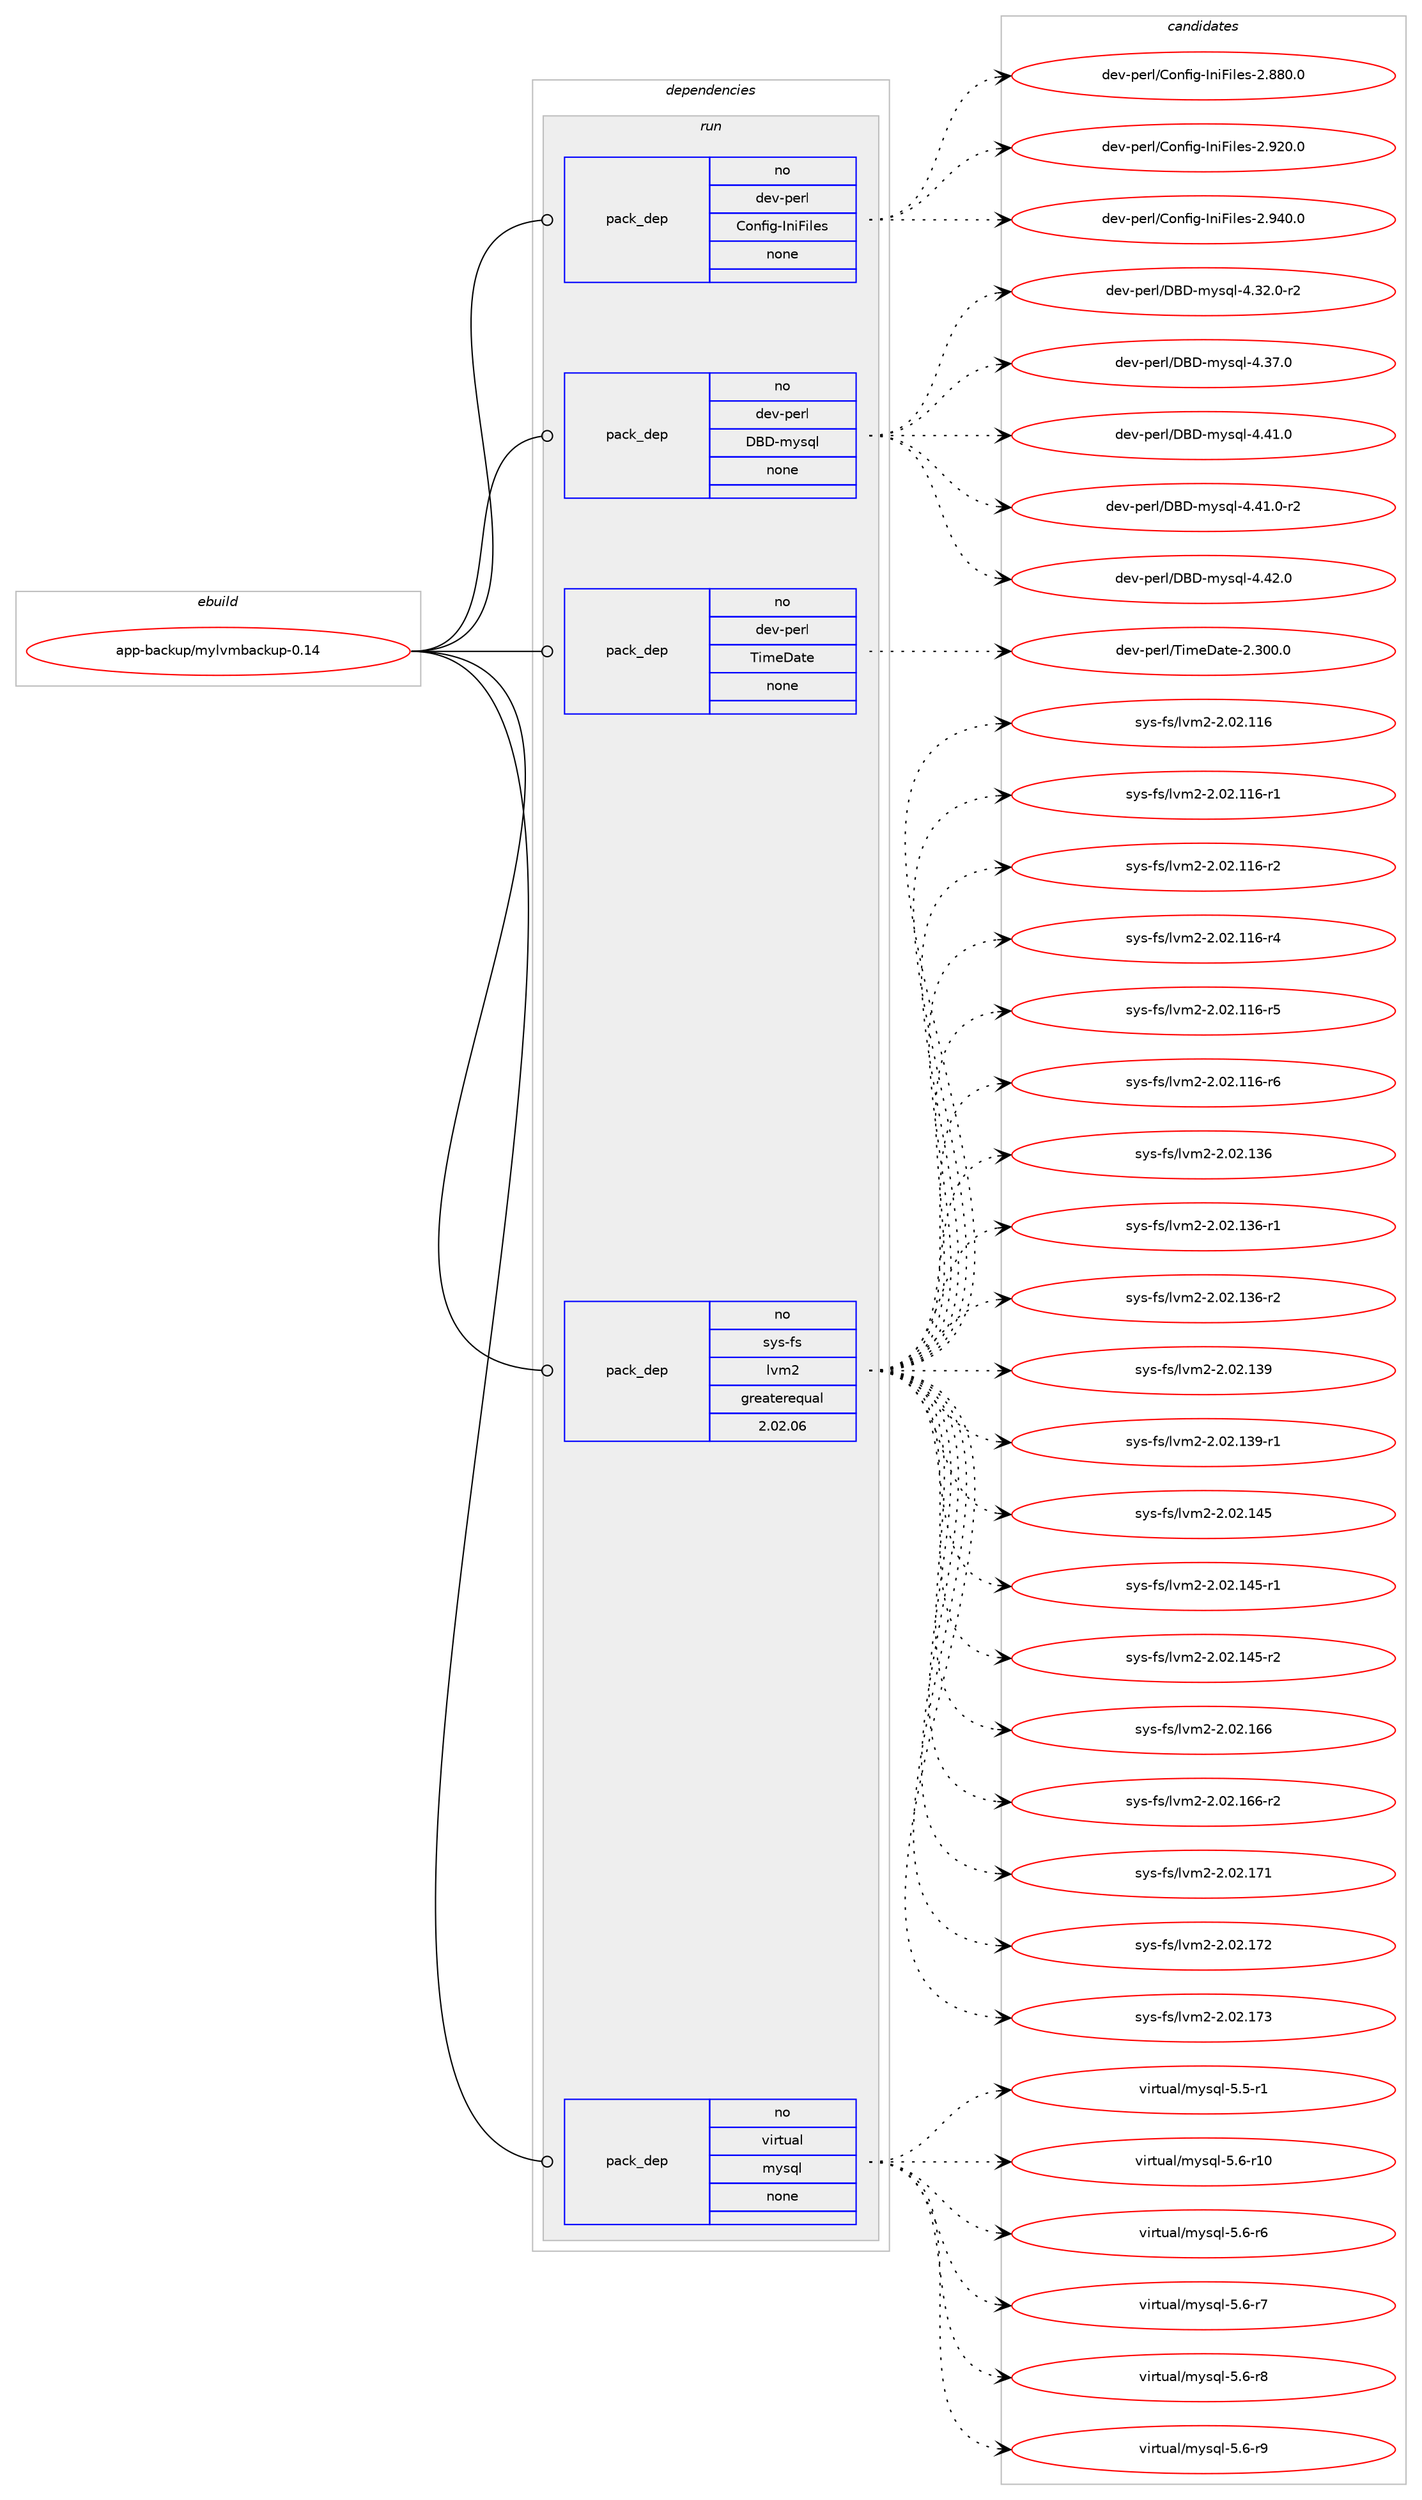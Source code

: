 digraph prolog {

# *************
# Graph options
# *************

newrank=true;
concentrate=true;
compound=true;
graph [rankdir=LR,fontname=Helvetica,fontsize=10,ranksep=1.5];#, ranksep=2.5, nodesep=0.2];
edge  [arrowhead=vee];
node  [fontname=Helvetica,fontsize=10];

# **********
# The ebuild
# **********

subgraph cluster_leftcol {
color=gray;
rank=same;
label=<<i>ebuild</i>>;
id [label="app-backup/mylvmbackup-0.14", color=red, width=4, href="../app-backup/mylvmbackup-0.14.svg"];
}

# ****************
# The dependencies
# ****************

subgraph cluster_midcol {
color=gray;
label=<<i>dependencies</i>>;
subgraph cluster_compile {
fillcolor="#eeeeee";
style=filled;
label=<<i>compile</i>>;
}
subgraph cluster_compileandrun {
fillcolor="#eeeeee";
style=filled;
label=<<i>compile and run</i>>;
}
subgraph cluster_run {
fillcolor="#eeeeee";
style=filled;
label=<<i>run</i>>;
subgraph pack7608 {
dependency10798 [label=<<TABLE BORDER="0" CELLBORDER="1" CELLSPACING="0" CELLPADDING="4" WIDTH="220"><TR><TD ROWSPAN="6" CELLPADDING="30">pack_dep</TD></TR><TR><TD WIDTH="110">no</TD></TR><TR><TD>dev-perl</TD></TR><TR><TD>Config-IniFiles</TD></TR><TR><TD>none</TD></TR><TR><TD></TD></TR></TABLE>>, shape=none, color=blue];
}
id:e -> dependency10798:w [weight=20,style="solid",arrowhead="odot"];
subgraph pack7609 {
dependency10799 [label=<<TABLE BORDER="0" CELLBORDER="1" CELLSPACING="0" CELLPADDING="4" WIDTH="220"><TR><TD ROWSPAN="6" CELLPADDING="30">pack_dep</TD></TR><TR><TD WIDTH="110">no</TD></TR><TR><TD>dev-perl</TD></TR><TR><TD>DBD-mysql</TD></TR><TR><TD>none</TD></TR><TR><TD></TD></TR></TABLE>>, shape=none, color=blue];
}
id:e -> dependency10799:w [weight=20,style="solid",arrowhead="odot"];
subgraph pack7610 {
dependency10800 [label=<<TABLE BORDER="0" CELLBORDER="1" CELLSPACING="0" CELLPADDING="4" WIDTH="220"><TR><TD ROWSPAN="6" CELLPADDING="30">pack_dep</TD></TR><TR><TD WIDTH="110">no</TD></TR><TR><TD>dev-perl</TD></TR><TR><TD>TimeDate</TD></TR><TR><TD>none</TD></TR><TR><TD></TD></TR></TABLE>>, shape=none, color=blue];
}
id:e -> dependency10800:w [weight=20,style="solid",arrowhead="odot"];
subgraph pack7611 {
dependency10801 [label=<<TABLE BORDER="0" CELLBORDER="1" CELLSPACING="0" CELLPADDING="4" WIDTH="220"><TR><TD ROWSPAN="6" CELLPADDING="30">pack_dep</TD></TR><TR><TD WIDTH="110">no</TD></TR><TR><TD>sys-fs</TD></TR><TR><TD>lvm2</TD></TR><TR><TD>greaterequal</TD></TR><TR><TD>2.02.06</TD></TR></TABLE>>, shape=none, color=blue];
}
id:e -> dependency10801:w [weight=20,style="solid",arrowhead="odot"];
subgraph pack7612 {
dependency10802 [label=<<TABLE BORDER="0" CELLBORDER="1" CELLSPACING="0" CELLPADDING="4" WIDTH="220"><TR><TD ROWSPAN="6" CELLPADDING="30">pack_dep</TD></TR><TR><TD WIDTH="110">no</TD></TR><TR><TD>virtual</TD></TR><TR><TD>mysql</TD></TR><TR><TD>none</TD></TR><TR><TD></TD></TR></TABLE>>, shape=none, color=blue];
}
id:e -> dependency10802:w [weight=20,style="solid",arrowhead="odot"];
}
}

# **************
# The candidates
# **************

subgraph cluster_choices {
rank=same;
color=gray;
label=<<i>candidates</i>>;

subgraph choice7608 {
color=black;
nodesep=1;
choice1001011184511210111410847671111101021051034573110105701051081011154550465656484648 [label="dev-perl/Config-IniFiles-2.880.0", color=red, width=4,href="../dev-perl/Config-IniFiles-2.880.0.svg"];
choice1001011184511210111410847671111101021051034573110105701051081011154550465750484648 [label="dev-perl/Config-IniFiles-2.920.0", color=red, width=4,href="../dev-perl/Config-IniFiles-2.920.0.svg"];
choice1001011184511210111410847671111101021051034573110105701051081011154550465752484648 [label="dev-perl/Config-IniFiles-2.940.0", color=red, width=4,href="../dev-perl/Config-IniFiles-2.940.0.svg"];
dependency10798:e -> choice1001011184511210111410847671111101021051034573110105701051081011154550465656484648:w [style=dotted,weight="100"];
dependency10798:e -> choice1001011184511210111410847671111101021051034573110105701051081011154550465750484648:w [style=dotted,weight="100"];
dependency10798:e -> choice1001011184511210111410847671111101021051034573110105701051081011154550465752484648:w [style=dotted,weight="100"];
}
subgraph choice7609 {
color=black;
nodesep=1;
choice100101118451121011141084768666845109121115113108455246515046484511450 [label="dev-perl/DBD-mysql-4.32.0-r2", color=red, width=4,href="../dev-perl/DBD-mysql-4.32.0-r2.svg"];
choice10010111845112101114108476866684510912111511310845524651554648 [label="dev-perl/DBD-mysql-4.37.0", color=red, width=4,href="../dev-perl/DBD-mysql-4.37.0.svg"];
choice10010111845112101114108476866684510912111511310845524652494648 [label="dev-perl/DBD-mysql-4.41.0", color=red, width=4,href="../dev-perl/DBD-mysql-4.41.0.svg"];
choice100101118451121011141084768666845109121115113108455246524946484511450 [label="dev-perl/DBD-mysql-4.41.0-r2", color=red, width=4,href="../dev-perl/DBD-mysql-4.41.0-r2.svg"];
choice10010111845112101114108476866684510912111511310845524652504648 [label="dev-perl/DBD-mysql-4.42.0", color=red, width=4,href="../dev-perl/DBD-mysql-4.42.0.svg"];
dependency10799:e -> choice100101118451121011141084768666845109121115113108455246515046484511450:w [style=dotted,weight="100"];
dependency10799:e -> choice10010111845112101114108476866684510912111511310845524651554648:w [style=dotted,weight="100"];
dependency10799:e -> choice10010111845112101114108476866684510912111511310845524652494648:w [style=dotted,weight="100"];
dependency10799:e -> choice100101118451121011141084768666845109121115113108455246524946484511450:w [style=dotted,weight="100"];
dependency10799:e -> choice10010111845112101114108476866684510912111511310845524652504648:w [style=dotted,weight="100"];
}
subgraph choice7610 {
color=black;
nodesep=1;
choice10010111845112101114108478410510910168971161014550465148484648 [label="dev-perl/TimeDate-2.300.0", color=red, width=4,href="../dev-perl/TimeDate-2.300.0.svg"];
dependency10800:e -> choice10010111845112101114108478410510910168971161014550465148484648:w [style=dotted,weight="100"];
}
subgraph choice7611 {
color=black;
nodesep=1;
choice115121115451021154710811810950455046485046494954 [label="sys-fs/lvm2-2.02.116", color=red, width=4,href="../sys-fs/lvm2-2.02.116.svg"];
choice1151211154510211547108118109504550464850464949544511449 [label="sys-fs/lvm2-2.02.116-r1", color=red, width=4,href="../sys-fs/lvm2-2.02.116-r1.svg"];
choice1151211154510211547108118109504550464850464949544511450 [label="sys-fs/lvm2-2.02.116-r2", color=red, width=4,href="../sys-fs/lvm2-2.02.116-r2.svg"];
choice1151211154510211547108118109504550464850464949544511452 [label="sys-fs/lvm2-2.02.116-r4", color=red, width=4,href="../sys-fs/lvm2-2.02.116-r4.svg"];
choice1151211154510211547108118109504550464850464949544511453 [label="sys-fs/lvm2-2.02.116-r5", color=red, width=4,href="../sys-fs/lvm2-2.02.116-r5.svg"];
choice1151211154510211547108118109504550464850464949544511454 [label="sys-fs/lvm2-2.02.116-r6", color=red, width=4,href="../sys-fs/lvm2-2.02.116-r6.svg"];
choice115121115451021154710811810950455046485046495154 [label="sys-fs/lvm2-2.02.136", color=red, width=4,href="../sys-fs/lvm2-2.02.136.svg"];
choice1151211154510211547108118109504550464850464951544511449 [label="sys-fs/lvm2-2.02.136-r1", color=red, width=4,href="../sys-fs/lvm2-2.02.136-r1.svg"];
choice1151211154510211547108118109504550464850464951544511450 [label="sys-fs/lvm2-2.02.136-r2", color=red, width=4,href="../sys-fs/lvm2-2.02.136-r2.svg"];
choice115121115451021154710811810950455046485046495157 [label="sys-fs/lvm2-2.02.139", color=red, width=4,href="../sys-fs/lvm2-2.02.139.svg"];
choice1151211154510211547108118109504550464850464951574511449 [label="sys-fs/lvm2-2.02.139-r1", color=red, width=4,href="../sys-fs/lvm2-2.02.139-r1.svg"];
choice115121115451021154710811810950455046485046495253 [label="sys-fs/lvm2-2.02.145", color=red, width=4,href="../sys-fs/lvm2-2.02.145.svg"];
choice1151211154510211547108118109504550464850464952534511449 [label="sys-fs/lvm2-2.02.145-r1", color=red, width=4,href="../sys-fs/lvm2-2.02.145-r1.svg"];
choice1151211154510211547108118109504550464850464952534511450 [label="sys-fs/lvm2-2.02.145-r2", color=red, width=4,href="../sys-fs/lvm2-2.02.145-r2.svg"];
choice115121115451021154710811810950455046485046495454 [label="sys-fs/lvm2-2.02.166", color=red, width=4,href="../sys-fs/lvm2-2.02.166.svg"];
choice1151211154510211547108118109504550464850464954544511450 [label="sys-fs/lvm2-2.02.166-r2", color=red, width=4,href="../sys-fs/lvm2-2.02.166-r2.svg"];
choice115121115451021154710811810950455046485046495549 [label="sys-fs/lvm2-2.02.171", color=red, width=4,href="../sys-fs/lvm2-2.02.171.svg"];
choice115121115451021154710811810950455046485046495550 [label="sys-fs/lvm2-2.02.172", color=red, width=4,href="../sys-fs/lvm2-2.02.172.svg"];
choice115121115451021154710811810950455046485046495551 [label="sys-fs/lvm2-2.02.173", color=red, width=4,href="../sys-fs/lvm2-2.02.173.svg"];
dependency10801:e -> choice115121115451021154710811810950455046485046494954:w [style=dotted,weight="100"];
dependency10801:e -> choice1151211154510211547108118109504550464850464949544511449:w [style=dotted,weight="100"];
dependency10801:e -> choice1151211154510211547108118109504550464850464949544511450:w [style=dotted,weight="100"];
dependency10801:e -> choice1151211154510211547108118109504550464850464949544511452:w [style=dotted,weight="100"];
dependency10801:e -> choice1151211154510211547108118109504550464850464949544511453:w [style=dotted,weight="100"];
dependency10801:e -> choice1151211154510211547108118109504550464850464949544511454:w [style=dotted,weight="100"];
dependency10801:e -> choice115121115451021154710811810950455046485046495154:w [style=dotted,weight="100"];
dependency10801:e -> choice1151211154510211547108118109504550464850464951544511449:w [style=dotted,weight="100"];
dependency10801:e -> choice1151211154510211547108118109504550464850464951544511450:w [style=dotted,weight="100"];
dependency10801:e -> choice115121115451021154710811810950455046485046495157:w [style=dotted,weight="100"];
dependency10801:e -> choice1151211154510211547108118109504550464850464951574511449:w [style=dotted,weight="100"];
dependency10801:e -> choice115121115451021154710811810950455046485046495253:w [style=dotted,weight="100"];
dependency10801:e -> choice1151211154510211547108118109504550464850464952534511449:w [style=dotted,weight="100"];
dependency10801:e -> choice1151211154510211547108118109504550464850464952534511450:w [style=dotted,weight="100"];
dependency10801:e -> choice115121115451021154710811810950455046485046495454:w [style=dotted,weight="100"];
dependency10801:e -> choice1151211154510211547108118109504550464850464954544511450:w [style=dotted,weight="100"];
dependency10801:e -> choice115121115451021154710811810950455046485046495549:w [style=dotted,weight="100"];
dependency10801:e -> choice115121115451021154710811810950455046485046495550:w [style=dotted,weight="100"];
dependency10801:e -> choice115121115451021154710811810950455046485046495551:w [style=dotted,weight="100"];
}
subgraph choice7612 {
color=black;
nodesep=1;
choice1181051141161179710847109121115113108455346534511449 [label="virtual/mysql-5.5-r1", color=red, width=4,href="../virtual/mysql-5.5-r1.svg"];
choice118105114116117971084710912111511310845534654451144948 [label="virtual/mysql-5.6-r10", color=red, width=4,href="../virtual/mysql-5.6-r10.svg"];
choice1181051141161179710847109121115113108455346544511454 [label="virtual/mysql-5.6-r6", color=red, width=4,href="../virtual/mysql-5.6-r6.svg"];
choice1181051141161179710847109121115113108455346544511455 [label="virtual/mysql-5.6-r7", color=red, width=4,href="../virtual/mysql-5.6-r7.svg"];
choice1181051141161179710847109121115113108455346544511456 [label="virtual/mysql-5.6-r8", color=red, width=4,href="../virtual/mysql-5.6-r8.svg"];
choice1181051141161179710847109121115113108455346544511457 [label="virtual/mysql-5.6-r9", color=red, width=4,href="../virtual/mysql-5.6-r9.svg"];
dependency10802:e -> choice1181051141161179710847109121115113108455346534511449:w [style=dotted,weight="100"];
dependency10802:e -> choice118105114116117971084710912111511310845534654451144948:w [style=dotted,weight="100"];
dependency10802:e -> choice1181051141161179710847109121115113108455346544511454:w [style=dotted,weight="100"];
dependency10802:e -> choice1181051141161179710847109121115113108455346544511455:w [style=dotted,weight="100"];
dependency10802:e -> choice1181051141161179710847109121115113108455346544511456:w [style=dotted,weight="100"];
dependency10802:e -> choice1181051141161179710847109121115113108455346544511457:w [style=dotted,weight="100"];
}
}

}
